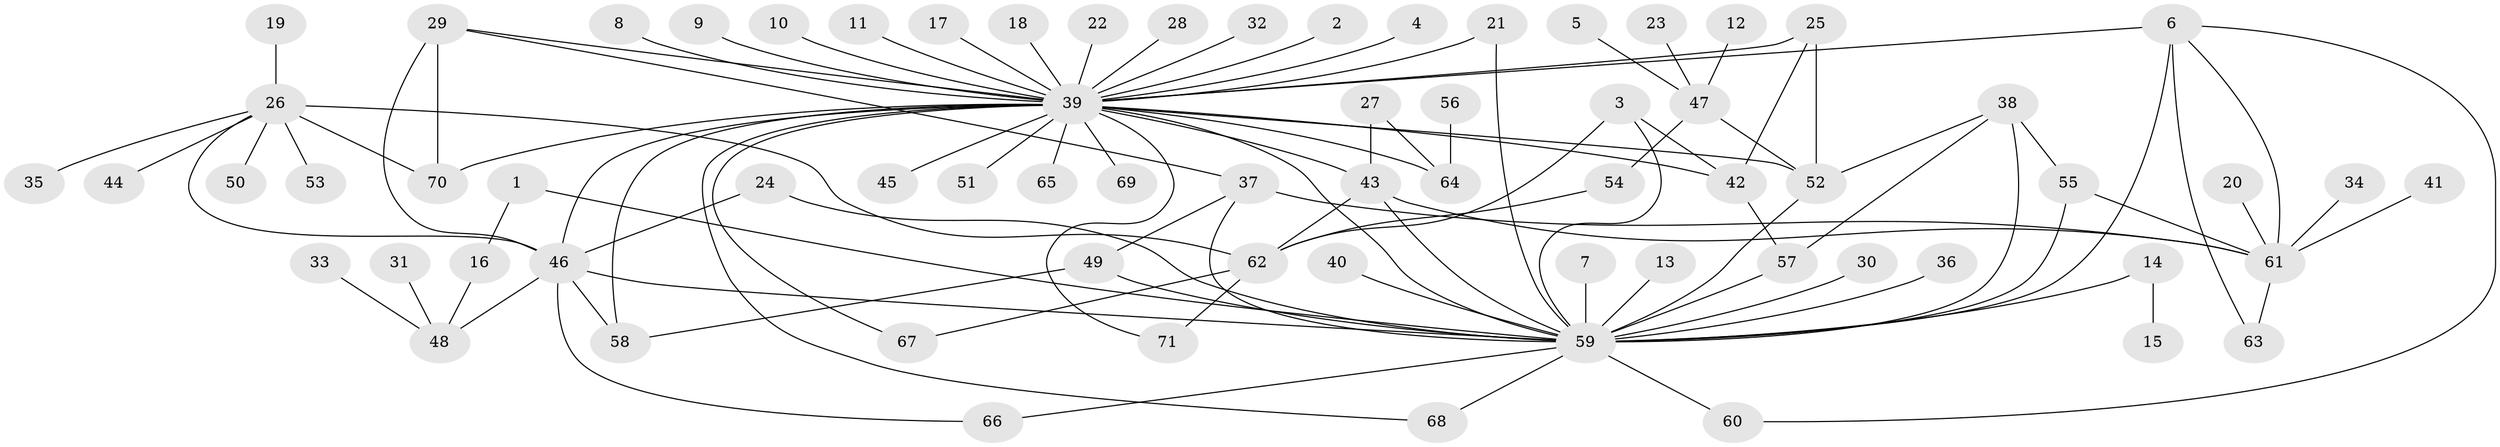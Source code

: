 // original degree distribution, {28: 0.007042253521126761, 34: 0.007042253521126761, 13: 0.007042253521126761, 5: 0.028169014084507043, 6: 0.028169014084507043, 3: 0.11971830985915492, 2: 0.2112676056338028, 7: 0.028169014084507043, 1: 0.5352112676056338, 10: 0.014084507042253521, 4: 0.014084507042253521}
// Generated by graph-tools (version 1.1) at 2025/01/03/09/25 03:01:37]
// undirected, 71 vertices, 104 edges
graph export_dot {
graph [start="1"]
  node [color=gray90,style=filled];
  1;
  2;
  3;
  4;
  5;
  6;
  7;
  8;
  9;
  10;
  11;
  12;
  13;
  14;
  15;
  16;
  17;
  18;
  19;
  20;
  21;
  22;
  23;
  24;
  25;
  26;
  27;
  28;
  29;
  30;
  31;
  32;
  33;
  34;
  35;
  36;
  37;
  38;
  39;
  40;
  41;
  42;
  43;
  44;
  45;
  46;
  47;
  48;
  49;
  50;
  51;
  52;
  53;
  54;
  55;
  56;
  57;
  58;
  59;
  60;
  61;
  62;
  63;
  64;
  65;
  66;
  67;
  68;
  69;
  70;
  71;
  1 -- 16 [weight=1.0];
  1 -- 59 [weight=1.0];
  2 -- 39 [weight=1.0];
  3 -- 42 [weight=1.0];
  3 -- 59 [weight=1.0];
  3 -- 62 [weight=1.0];
  4 -- 39 [weight=1.0];
  5 -- 47 [weight=1.0];
  6 -- 39 [weight=1.0];
  6 -- 59 [weight=1.0];
  6 -- 60 [weight=1.0];
  6 -- 61 [weight=1.0];
  6 -- 63 [weight=1.0];
  7 -- 59 [weight=1.0];
  8 -- 39 [weight=1.0];
  9 -- 39 [weight=1.0];
  10 -- 39 [weight=1.0];
  11 -- 39 [weight=1.0];
  12 -- 47 [weight=1.0];
  13 -- 59 [weight=1.0];
  14 -- 15 [weight=1.0];
  14 -- 59 [weight=2.0];
  16 -- 48 [weight=1.0];
  17 -- 39 [weight=1.0];
  18 -- 39 [weight=1.0];
  19 -- 26 [weight=1.0];
  20 -- 61 [weight=1.0];
  21 -- 39 [weight=1.0];
  21 -- 59 [weight=1.0];
  22 -- 39 [weight=1.0];
  23 -- 47 [weight=1.0];
  24 -- 46 [weight=1.0];
  24 -- 59 [weight=1.0];
  25 -- 39 [weight=1.0];
  25 -- 42 [weight=1.0];
  25 -- 52 [weight=1.0];
  26 -- 35 [weight=1.0];
  26 -- 44 [weight=1.0];
  26 -- 46 [weight=1.0];
  26 -- 50 [weight=1.0];
  26 -- 53 [weight=1.0];
  26 -- 62 [weight=1.0];
  26 -- 70 [weight=2.0];
  27 -- 43 [weight=1.0];
  27 -- 64 [weight=1.0];
  28 -- 39 [weight=1.0];
  29 -- 37 [weight=1.0];
  29 -- 39 [weight=1.0];
  29 -- 46 [weight=2.0];
  29 -- 70 [weight=1.0];
  30 -- 59 [weight=1.0];
  31 -- 48 [weight=1.0];
  32 -- 39 [weight=1.0];
  33 -- 48 [weight=1.0];
  34 -- 61 [weight=1.0];
  36 -- 59 [weight=1.0];
  37 -- 49 [weight=1.0];
  37 -- 59 [weight=1.0];
  37 -- 61 [weight=1.0];
  38 -- 52 [weight=1.0];
  38 -- 55 [weight=1.0];
  38 -- 57 [weight=1.0];
  38 -- 59 [weight=2.0];
  39 -- 42 [weight=1.0];
  39 -- 43 [weight=1.0];
  39 -- 45 [weight=1.0];
  39 -- 46 [weight=1.0];
  39 -- 51 [weight=1.0];
  39 -- 52 [weight=1.0];
  39 -- 58 [weight=1.0];
  39 -- 59 [weight=1.0];
  39 -- 64 [weight=1.0];
  39 -- 65 [weight=1.0];
  39 -- 67 [weight=1.0];
  39 -- 68 [weight=1.0];
  39 -- 69 [weight=1.0];
  39 -- 70 [weight=1.0];
  39 -- 71 [weight=1.0];
  40 -- 59 [weight=1.0];
  41 -- 61 [weight=1.0];
  42 -- 57 [weight=1.0];
  43 -- 59 [weight=1.0];
  43 -- 61 [weight=1.0];
  43 -- 62 [weight=1.0];
  46 -- 48 [weight=1.0];
  46 -- 58 [weight=1.0];
  46 -- 59 [weight=1.0];
  46 -- 66 [weight=1.0];
  47 -- 52 [weight=1.0];
  47 -- 54 [weight=1.0];
  49 -- 58 [weight=1.0];
  49 -- 59 [weight=1.0];
  52 -- 59 [weight=1.0];
  54 -- 62 [weight=1.0];
  55 -- 59 [weight=1.0];
  55 -- 61 [weight=1.0];
  56 -- 64 [weight=1.0];
  57 -- 59 [weight=1.0];
  59 -- 60 [weight=1.0];
  59 -- 66 [weight=1.0];
  59 -- 68 [weight=1.0];
  61 -- 63 [weight=1.0];
  62 -- 67 [weight=1.0];
  62 -- 71 [weight=1.0];
}
